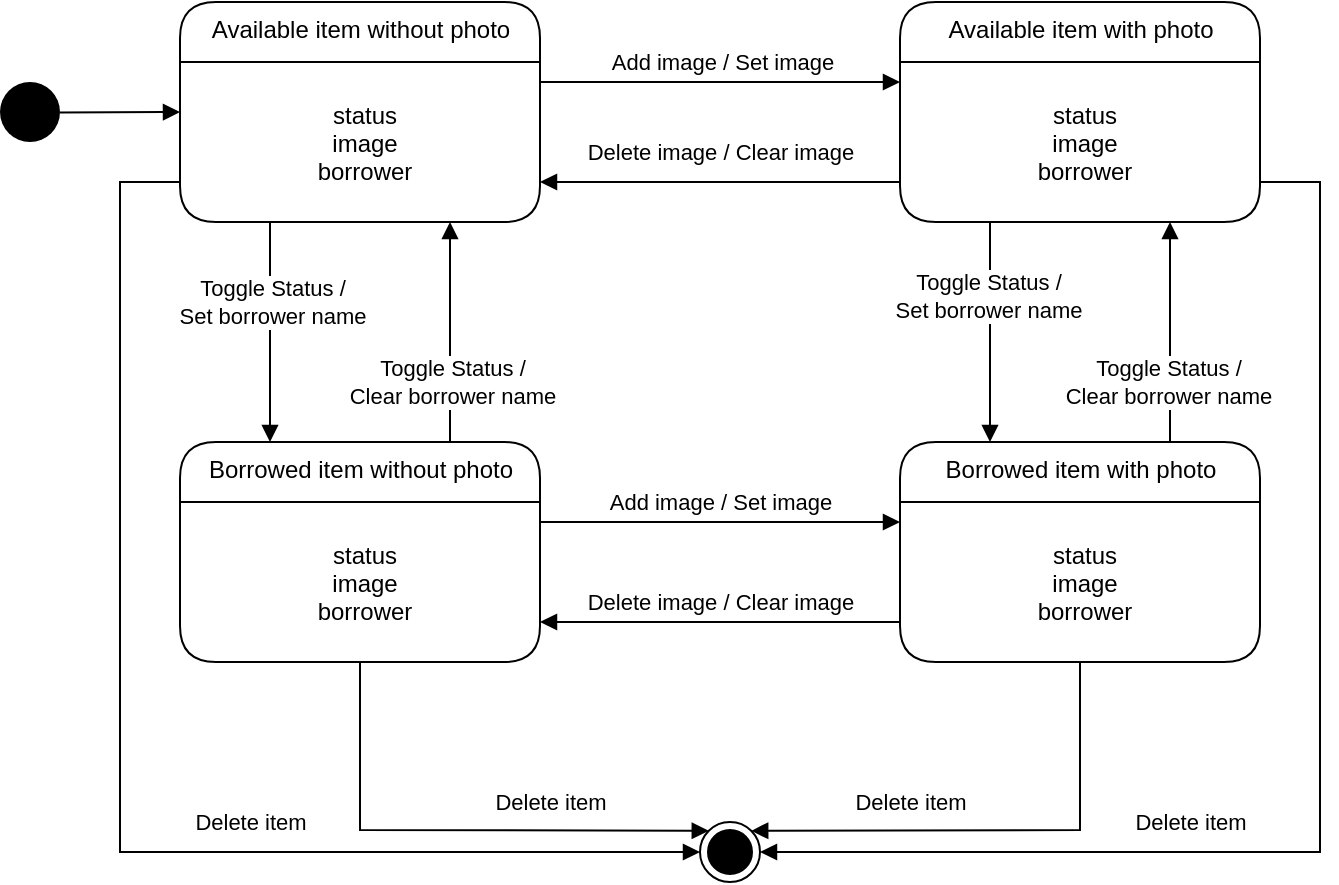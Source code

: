 <mxfile version="18.0.0" type="device"><diagram id="6IovM7F4la1Kl9kMgYke" name="Page-1"><mxGraphModel dx="1106" dy="852" grid="1" gridSize="10" guides="1" tooltips="1" connect="1" arrows="1" fold="1" page="1" pageScale="1" pageWidth="850" pageHeight="1100" math="0" shadow="0"><root><mxCell id="0"/><mxCell id="1" parent="0"/><mxCell id="NNc8WUVvy4Lhjt3yJvtq-36" style="edgeStyle=none;rounded=0;orthogonalLoop=1;jettySize=auto;html=1;endArrow=block;endFill=1;" edge="1" parent="1"><mxGeometry relative="1" as="geometry"><mxPoint x="365" y="200" as="sourcePoint"/><mxPoint x="545" y="200" as="targetPoint"/></mxGeometry></mxCell><mxCell id="NNc8WUVvy4Lhjt3yJvtq-37" value="Add image / Set image" style="edgeLabel;html=1;align=center;verticalAlign=middle;resizable=0;points=[];" vertex="1" connectable="0" parent="NNc8WUVvy4Lhjt3yJvtq-36"><mxGeometry x="-0.329" relative="1" as="geometry"><mxPoint x="30" y="-10" as="offset"/></mxGeometry></mxCell><mxCell id="NNc8WUVvy4Lhjt3yJvtq-29" value="Available item without photo" style="swimlane;fontStyle=0;align=center;verticalAlign=top;childLayout=stackLayout;horizontal=1;startSize=30;horizontalStack=0;resizeParent=1;resizeParentMax=0;resizeLast=0;collapsible=0;marginBottom=0;html=1;rounded=1;absoluteArcSize=1;arcSize=36;" vertex="1" parent="1"><mxGeometry x="185" y="160" width="180" height="110" as="geometry"/></mxCell><mxCell id="NNc8WUVvy4Lhjt3yJvtq-30" value="status&#10;image&#10;borrower" style="fillColor=none;strokeColor=none;align=center;verticalAlign=middle;spacingLeft=5;rounded=1;arcSize=50;" vertex="1" parent="NNc8WUVvy4Lhjt3yJvtq-29"><mxGeometry y="30" width="180" height="80" as="geometry"/></mxCell><mxCell id="NNc8WUVvy4Lhjt3yJvtq-33" style="rounded=0;orthogonalLoop=1;jettySize=auto;html=1;entryX=0;entryY=0.5;entryDx=0;entryDy=0;endArrow=block;endFill=1;" edge="1" parent="1" source="NNc8WUVvy4Lhjt3yJvtq-32" target="NNc8WUVvy4Lhjt3yJvtq-29"><mxGeometry relative="1" as="geometry"/></mxCell><mxCell id="NNc8WUVvy4Lhjt3yJvtq-32" value="" style="ellipse;fillColor=#000000;strokeColor=none;" vertex="1" parent="1"><mxGeometry x="95" y="200" width="30" height="30" as="geometry"/></mxCell><mxCell id="NNc8WUVvy4Lhjt3yJvtq-34" value="Available item with photo" style="swimlane;fontStyle=0;align=center;verticalAlign=top;childLayout=stackLayout;horizontal=1;startSize=30;horizontalStack=0;resizeParent=1;resizeParentMax=0;resizeLast=0;collapsible=0;marginBottom=0;html=1;rounded=1;absoluteArcSize=1;arcSize=36;" vertex="1" parent="1"><mxGeometry x="545" y="160" width="180" height="110" as="geometry"/></mxCell><mxCell id="NNc8WUVvy4Lhjt3yJvtq-35" value="status&#10;image&#10;borrower" style="fillColor=none;strokeColor=none;align=center;verticalAlign=middle;spacingLeft=5;rounded=1;arcSize=50;" vertex="1" parent="NNc8WUVvy4Lhjt3yJvtq-34"><mxGeometry y="30" width="180" height="80" as="geometry"/></mxCell><mxCell id="NNc8WUVvy4Lhjt3yJvtq-38" style="edgeStyle=none;rounded=0;orthogonalLoop=1;jettySize=auto;html=1;exitX=0;exitY=0.75;exitDx=0;exitDy=0;entryX=1;entryY=0.75;entryDx=0;entryDy=0;endArrow=block;endFill=1;" edge="1" parent="1" source="NNc8WUVvy4Lhjt3yJvtq-35" target="NNc8WUVvy4Lhjt3yJvtq-30"><mxGeometry relative="1" as="geometry"/></mxCell><mxCell id="NNc8WUVvy4Lhjt3yJvtq-39" value="Delete image / Clear image" style="edgeLabel;html=1;align=center;verticalAlign=middle;resizable=0;points=[];" vertex="1" connectable="0" parent="NNc8WUVvy4Lhjt3yJvtq-38"><mxGeometry x="0.322" y="1" relative="1" as="geometry"><mxPoint x="29" y="-16" as="offset"/></mxGeometry></mxCell><mxCell id="NNc8WUVvy4Lhjt3yJvtq-44" style="edgeStyle=none;rounded=0;orthogonalLoop=1;jettySize=auto;html=1;exitX=0.75;exitY=0;exitDx=0;exitDy=0;entryX=0.75;entryY=1;entryDx=0;entryDy=0;endArrow=block;endFill=1;" edge="1" parent="1" source="NNc8WUVvy4Lhjt3yJvtq-40" target="NNc8WUVvy4Lhjt3yJvtq-30"><mxGeometry relative="1" as="geometry"/></mxCell><mxCell id="NNc8WUVvy4Lhjt3yJvtq-46" value="Toggle Status /&lt;br&gt;Clear borrower name" style="edgeLabel;html=1;align=center;verticalAlign=middle;resizable=0;points=[];" vertex="1" connectable="0" parent="NNc8WUVvy4Lhjt3yJvtq-44"><mxGeometry x="-0.054" y="-2" relative="1" as="geometry"><mxPoint x="-1" y="22" as="offset"/></mxGeometry></mxCell><mxCell id="NNc8WUVvy4Lhjt3yJvtq-40" value="Borrowed item without photo" style="swimlane;fontStyle=0;align=center;verticalAlign=top;childLayout=stackLayout;horizontal=1;startSize=30;horizontalStack=0;resizeParent=1;resizeParentMax=0;resizeLast=0;collapsible=0;marginBottom=0;html=1;rounded=1;absoluteArcSize=1;arcSize=36;" vertex="1" parent="1"><mxGeometry x="185" y="380" width="180" height="110" as="geometry"/></mxCell><mxCell id="NNc8WUVvy4Lhjt3yJvtq-41" value="status&#10;image&#10;borrower" style="fillColor=none;strokeColor=none;align=center;verticalAlign=middle;spacingLeft=5;rounded=1;arcSize=50;" vertex="1" parent="NNc8WUVvy4Lhjt3yJvtq-40"><mxGeometry y="30" width="180" height="80" as="geometry"/></mxCell><mxCell id="NNc8WUVvy4Lhjt3yJvtq-42" style="edgeStyle=none;rounded=0;orthogonalLoop=1;jettySize=auto;html=1;exitX=0.25;exitY=1;exitDx=0;exitDy=0;entryX=0.25;entryY=0;entryDx=0;entryDy=0;endArrow=block;endFill=1;" edge="1" parent="1" source="NNc8WUVvy4Lhjt3yJvtq-30" target="NNc8WUVvy4Lhjt3yJvtq-40"><mxGeometry relative="1" as="geometry"/></mxCell><mxCell id="NNc8WUVvy4Lhjt3yJvtq-45" value="Toggle Status /&lt;br&gt;Set borrower name" style="edgeLabel;html=1;align=center;verticalAlign=middle;resizable=0;points=[];" vertex="1" connectable="0" parent="NNc8WUVvy4Lhjt3yJvtq-42"><mxGeometry x="-0.073" y="-1" relative="1" as="geometry"><mxPoint x="2" y="-11" as="offset"/></mxGeometry></mxCell><mxCell id="NNc8WUVvy4Lhjt3yJvtq-50" style="edgeStyle=none;rounded=0;orthogonalLoop=1;jettySize=auto;html=1;endArrow=block;endFill=1;" edge="1" parent="1"><mxGeometry relative="1" as="geometry"><mxPoint x="365" y="420" as="sourcePoint"/><mxPoint x="545" y="420" as="targetPoint"/></mxGeometry></mxCell><mxCell id="NNc8WUVvy4Lhjt3yJvtq-52" value="Add image / Set image" style="edgeLabel;html=1;align=center;verticalAlign=middle;resizable=0;points=[];" vertex="1" connectable="0" parent="NNc8WUVvy4Lhjt3yJvtq-50"><mxGeometry x="0.078" y="-2" relative="1" as="geometry"><mxPoint x="-7" y="-12" as="offset"/></mxGeometry></mxCell><mxCell id="NNc8WUVvy4Lhjt3yJvtq-55" style="edgeStyle=none;rounded=0;orthogonalLoop=1;jettySize=auto;html=1;exitX=0.75;exitY=0;exitDx=0;exitDy=0;entryX=0.75;entryY=1;entryDx=0;entryDy=0;endArrow=block;endFill=1;" edge="1" parent="1" source="NNc8WUVvy4Lhjt3yJvtq-48" target="NNc8WUVvy4Lhjt3yJvtq-35"><mxGeometry relative="1" as="geometry"/></mxCell><mxCell id="NNc8WUVvy4Lhjt3yJvtq-57" value="Toggle Status /&lt;br&gt;Clear borrower name" style="edgeLabel;html=1;align=center;verticalAlign=middle;resizable=0;points=[];" vertex="1" connectable="0" parent="NNc8WUVvy4Lhjt3yJvtq-55"><mxGeometry x="-0.564" y="1" relative="1" as="geometry"><mxPoint y="-6" as="offset"/></mxGeometry></mxCell><mxCell id="NNc8WUVvy4Lhjt3yJvtq-48" value="Borrowed item with photo" style="swimlane;fontStyle=0;align=center;verticalAlign=top;childLayout=stackLayout;horizontal=1;startSize=30;horizontalStack=0;resizeParent=1;resizeParentMax=0;resizeLast=0;collapsible=0;marginBottom=0;html=1;rounded=1;absoluteArcSize=1;arcSize=36;" vertex="1" parent="1"><mxGeometry x="545" y="380" width="180" height="110" as="geometry"/></mxCell><mxCell id="NNc8WUVvy4Lhjt3yJvtq-49" value="status&#10;image&#10;borrower" style="fillColor=none;strokeColor=none;align=center;verticalAlign=middle;spacingLeft=5;rounded=1;arcSize=50;" vertex="1" parent="NNc8WUVvy4Lhjt3yJvtq-48"><mxGeometry y="30" width="180" height="80" as="geometry"/></mxCell><mxCell id="NNc8WUVvy4Lhjt3yJvtq-51" style="edgeStyle=none;rounded=0;orthogonalLoop=1;jettySize=auto;html=1;entryX=1;entryY=0.75;entryDx=0;entryDy=0;endArrow=block;endFill=1;" edge="1" parent="1" target="NNc8WUVvy4Lhjt3yJvtq-41"><mxGeometry relative="1" as="geometry"><mxPoint x="545" y="470" as="sourcePoint"/></mxGeometry></mxCell><mxCell id="NNc8WUVvy4Lhjt3yJvtq-53" value="Delete image / Clear image" style="edgeLabel;html=1;align=center;verticalAlign=middle;resizable=0;points=[];" vertex="1" connectable="0" parent="NNc8WUVvy4Lhjt3yJvtq-51"><mxGeometry x="-0.244" y="2" relative="1" as="geometry"><mxPoint x="-22" y="-12" as="offset"/></mxGeometry></mxCell><mxCell id="NNc8WUVvy4Lhjt3yJvtq-54" style="edgeStyle=none;rounded=0;orthogonalLoop=1;jettySize=auto;html=1;exitX=0.25;exitY=1;exitDx=0;exitDy=0;entryX=0.25;entryY=0;entryDx=0;entryDy=0;endArrow=block;endFill=1;" edge="1" parent="1" source="NNc8WUVvy4Lhjt3yJvtq-35" target="NNc8WUVvy4Lhjt3yJvtq-48"><mxGeometry relative="1" as="geometry"/></mxCell><mxCell id="NNc8WUVvy4Lhjt3yJvtq-56" value="Toggle Status /&lt;br&gt;Set borrower name" style="edgeLabel;html=1;align=center;verticalAlign=middle;resizable=0;points=[];" vertex="1" connectable="0" parent="NNc8WUVvy4Lhjt3yJvtq-54"><mxGeometry x="-0.327" y="-1" relative="1" as="geometry"><mxPoint as="offset"/></mxGeometry></mxCell><mxCell id="NNc8WUVvy4Lhjt3yJvtq-58" value="" style="ellipse;html=1;shape=endState;fillColor=#000000;strokeColor=#000000;" vertex="1" parent="1"><mxGeometry x="445" y="570" width="30" height="30" as="geometry"/></mxCell><mxCell id="NNc8WUVvy4Lhjt3yJvtq-59" style="edgeStyle=none;rounded=0;orthogonalLoop=1;jettySize=auto;html=1;exitX=0.5;exitY=1;exitDx=0;exitDy=0;entryX=0;entryY=0;entryDx=0;entryDy=0;endArrow=block;endFill=1;" edge="1" parent="1" source="NNc8WUVvy4Lhjt3yJvtq-41" target="NNc8WUVvy4Lhjt3yJvtq-58"><mxGeometry relative="1" as="geometry"><Array as="points"><mxPoint x="275" y="574"/></Array></mxGeometry></mxCell><mxCell id="NNc8WUVvy4Lhjt3yJvtq-64" value="Delete item" style="edgeLabel;html=1;align=center;verticalAlign=middle;resizable=0;points=[];" vertex="1" connectable="0" parent="NNc8WUVvy4Lhjt3yJvtq-59"><mxGeometry x="0.184" relative="1" as="geometry"><mxPoint x="26" y="-14" as="offset"/></mxGeometry></mxCell><mxCell id="NNc8WUVvy4Lhjt3yJvtq-60" style="edgeStyle=none;rounded=0;orthogonalLoop=1;jettySize=auto;html=1;exitX=0.5;exitY=1;exitDx=0;exitDy=0;entryX=1;entryY=0;entryDx=0;entryDy=0;endArrow=block;endFill=1;" edge="1" parent="1" source="NNc8WUVvy4Lhjt3yJvtq-49" target="NNc8WUVvy4Lhjt3yJvtq-58"><mxGeometry relative="1" as="geometry"><Array as="points"><mxPoint x="635" y="574"/></Array></mxGeometry></mxCell><mxCell id="NNc8WUVvy4Lhjt3yJvtq-63" value="Delete item" style="edgeLabel;html=1;align=center;verticalAlign=middle;resizable=0;points=[];" vertex="1" connectable="0" parent="NNc8WUVvy4Lhjt3yJvtq-60"><mxGeometry x="0.409" y="-1" relative="1" as="geometry"><mxPoint x="6" y="-13" as="offset"/></mxGeometry></mxCell><mxCell id="NNc8WUVvy4Lhjt3yJvtq-61" style="edgeStyle=orthogonalEdgeStyle;rounded=0;orthogonalLoop=1;jettySize=auto;html=1;exitX=0;exitY=0.75;exitDx=0;exitDy=0;entryX=0;entryY=0.5;entryDx=0;entryDy=0;endArrow=block;endFill=1;" edge="1" parent="1" source="NNc8WUVvy4Lhjt3yJvtq-30" target="NNc8WUVvy4Lhjt3yJvtq-58"><mxGeometry relative="1" as="geometry"><Array as="points"><mxPoint x="155" y="250"/><mxPoint x="155" y="585"/></Array></mxGeometry></mxCell><mxCell id="NNc8WUVvy4Lhjt3yJvtq-66" value="Delete item" style="edgeLabel;html=1;align=center;verticalAlign=middle;resizable=0;points=[];" vertex="1" connectable="0" parent="NNc8WUVvy4Lhjt3yJvtq-61"><mxGeometry x="0.194" relative="1" as="geometry"><mxPoint x="39" y="-15" as="offset"/></mxGeometry></mxCell><mxCell id="NNc8WUVvy4Lhjt3yJvtq-62" style="edgeStyle=orthogonalEdgeStyle;rounded=0;orthogonalLoop=1;jettySize=auto;html=1;exitX=1;exitY=0.75;exitDx=0;exitDy=0;entryX=1;entryY=0.5;entryDx=0;entryDy=0;endArrow=block;endFill=1;" edge="1" parent="1" source="NNc8WUVvy4Lhjt3yJvtq-35" target="NNc8WUVvy4Lhjt3yJvtq-58"><mxGeometry relative="1" as="geometry"><Array as="points"><mxPoint x="755" y="250"/><mxPoint x="755" y="585"/></Array></mxGeometry></mxCell><mxCell id="NNc8WUVvy4Lhjt3yJvtq-65" value="Delete item" style="edgeLabel;html=1;align=center;verticalAlign=middle;resizable=0;points=[];" vertex="1" connectable="0" parent="NNc8WUVvy4Lhjt3yJvtq-62"><mxGeometry x="0.318" relative="1" as="geometry"><mxPoint x="-5" y="-15" as="offset"/></mxGeometry></mxCell></root></mxGraphModel></diagram></mxfile>